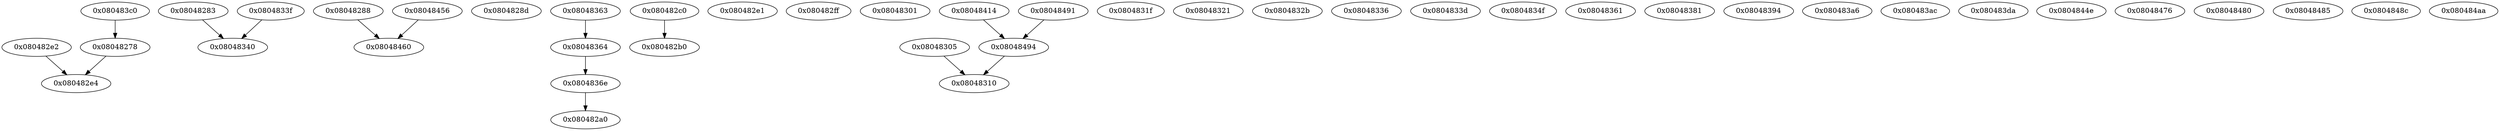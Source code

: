 digraph G {
0[ label="0x08048278" ];
1[ label="0x08048283" ];
2[ label="0x08048288" ];
3[ label="0x0804828d" ];
4[ label="0x080482a0" ];
5[ label="0x080482b0" ];
6[ label="0x080482c0" ];
7[ label="0x080482e1" ];
8[ label="0x080482e2" ];
9[ label="0x080482e4" ];
10[ label="0x080482ff" ];
11[ label="0x08048301" ];
12[ label="0x08048305" ];
13[ label="0x08048310" ];
14[ label="0x0804831f" ];
15[ label="0x08048321" ];
16[ label="0x0804832b" ];
17[ label="0x08048336" ];
18[ label="0x0804833d" ];
19[ label="0x0804833f" ];
20[ label="0x08048340" ];
21[ label="0x0804834f" ];
22[ label="0x08048361" ];
23[ label="0x08048363" ];
24[ label="0x08048364" ];
25[ label="0x0804836e" ];
26[ label="0x08048381" ];
27[ label="0x08048394" ];
28[ label="0x080483a6" ];
29[ label="0x080483ac" ];
30[ label="0x080483c0" ];
31[ label="0x080483da" ];
32[ label="0x08048414" ];
33[ label="0x0804844e" ];
34[ label="0x08048456" ];
35[ label="0x08048460" ];
36[ label="0x08048476" ];
37[ label="0x08048480" ];
38[ label="0x08048485" ];
39[ label="0x0804848c" ];
40[ label="0x08048491" ];
41[ label="0x08048494" ];
42[ label="0x080484aa" ];
0->9 ;
1->20 ;
2->35 ;
6->5 ;
8->9 ;
12->13 ;
19->20 ;
23->24 ;
24->25 ;
25->4 ;
30->0 ;
32->41 ;
34->35 ;
40->41 ;
41->13 ;
}
